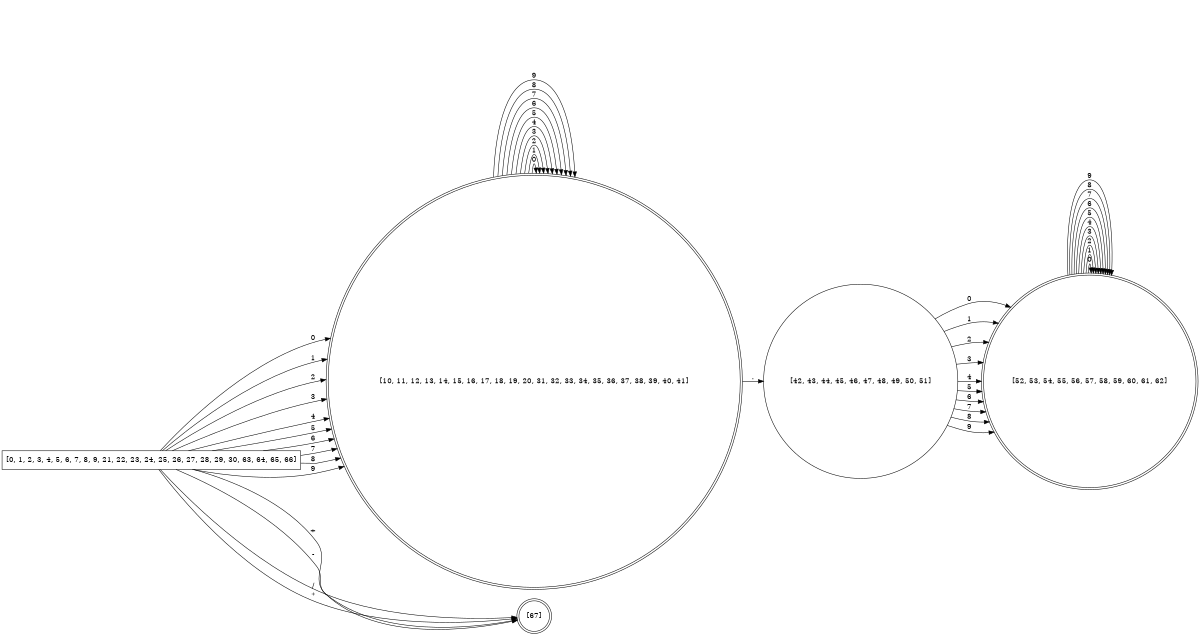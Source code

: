 digraph finite_state_machine {
	rankdir=LR size="8,5"
	node [shape=rectangular]
	"[0, 1, 2, 3, 4, 5, 6, 7, 8, 9, 21, 22, 23, 24, 25, 26, 27, 28, 29, 30, 63, 64, 65, 66]"
	node [shape=doublecircle]
	"[10, 11, 12, 13, 14, 15, 16, 17, 18, 19, 20, 31, 32, 33, 34, 35, 36, 37, 38, 39, 40, 41]"
	node [shape=doublecircle]
	"[10, 11, 12, 13, 14, 15, 16, 17, 18, 19, 20, 31, 32, 33, 34, 35, 36, 37, 38, 39, 40, 41]"
	node [shape=doublecircle]
	"[10, 11, 12, 13, 14, 15, 16, 17, 18, 19, 20, 31, 32, 33, 34, 35, 36, 37, 38, 39, 40, 41]"
	node [shape=doublecircle]
	"[10, 11, 12, 13, 14, 15, 16, 17, 18, 19, 20, 31, 32, 33, 34, 35, 36, 37, 38, 39, 40, 41]"
	node [shape=doublecircle]
	"[10, 11, 12, 13, 14, 15, 16, 17, 18, 19, 20, 31, 32, 33, 34, 35, 36, 37, 38, 39, 40, 41]"
	node [shape=doublecircle]
	"[10, 11, 12, 13, 14, 15, 16, 17, 18, 19, 20, 31, 32, 33, 34, 35, 36, 37, 38, 39, 40, 41]"
	node [shape=doublecircle]
	"[10, 11, 12, 13, 14, 15, 16, 17, 18, 19, 20, 31, 32, 33, 34, 35, 36, 37, 38, 39, 40, 41]"
	node [shape=doublecircle]
	"[10, 11, 12, 13, 14, 15, 16, 17, 18, 19, 20, 31, 32, 33, 34, 35, 36, 37, 38, 39, 40, 41]"
	node [shape=doublecircle]
	"[10, 11, 12, 13, 14, 15, 16, 17, 18, 19, 20, 31, 32, 33, 34, 35, 36, 37, 38, 39, 40, 41]"
	node [shape=doublecircle]
	"[10, 11, 12, 13, 14, 15, 16, 17, 18, 19, 20, 31, 32, 33, 34, 35, 36, 37, 38, 39, 40, 41]"
	node [shape=doublecircle]
	"[67]"
	node [shape=doublecircle]
	"[67]"
	node [shape=doublecircle]
	"[67]"
	node [shape=doublecircle]
	"[67]"
	node [shape=doublecircle]
	"[10, 11, 12, 13, 14, 15, 16, 17, 18, 19, 20, 31, 32, 33, 34, 35, 36, 37, 38, 39, 40, 41]"
	node [shape=doublecircle]
	"[10, 11, 12, 13, 14, 15, 16, 17, 18, 19, 20, 31, 32, 33, 34, 35, 36, 37, 38, 39, 40, 41]"
	node [shape=doublecircle]
	"[10, 11, 12, 13, 14, 15, 16, 17, 18, 19, 20, 31, 32, 33, 34, 35, 36, 37, 38, 39, 40, 41]"
	node [shape=doublecircle]
	"[10, 11, 12, 13, 14, 15, 16, 17, 18, 19, 20, 31, 32, 33, 34, 35, 36, 37, 38, 39, 40, 41]"
	node [shape=doublecircle]
	"[10, 11, 12, 13, 14, 15, 16, 17, 18, 19, 20, 31, 32, 33, 34, 35, 36, 37, 38, 39, 40, 41]"
	node [shape=doublecircle]
	"[10, 11, 12, 13, 14, 15, 16, 17, 18, 19, 20, 31, 32, 33, 34, 35, 36, 37, 38, 39, 40, 41]"
	node [shape=doublecircle]
	"[10, 11, 12, 13, 14, 15, 16, 17, 18, 19, 20, 31, 32, 33, 34, 35, 36, 37, 38, 39, 40, 41]"
	node [shape=doublecircle]
	"[10, 11, 12, 13, 14, 15, 16, 17, 18, 19, 20, 31, 32, 33, 34, 35, 36, 37, 38, 39, 40, 41]"
	node [shape=doublecircle]
	"[10, 11, 12, 13, 14, 15, 16, 17, 18, 19, 20, 31, 32, 33, 34, 35, 36, 37, 38, 39, 40, 41]"
	node [shape=doublecircle]
	"[10, 11, 12, 13, 14, 15, 16, 17, 18, 19, 20, 31, 32, 33, 34, 35, 36, 37, 38, 39, 40, 41]"
	node [shape=doublecircle]
	"[52, 53, 54, 55, 56, 57, 58, 59, 60, 61, 62]"
	node [shape=doublecircle]
	"[52, 53, 54, 55, 56, 57, 58, 59, 60, 61, 62]"
	node [shape=doublecircle]
	"[52, 53, 54, 55, 56, 57, 58, 59, 60, 61, 62]"
	node [shape=doublecircle]
	"[52, 53, 54, 55, 56, 57, 58, 59, 60, 61, 62]"
	node [shape=doublecircle]
	"[52, 53, 54, 55, 56, 57, 58, 59, 60, 61, 62]"
	node [shape=doublecircle]
	"[52, 53, 54, 55, 56, 57, 58, 59, 60, 61, 62]"
	node [shape=doublecircle]
	"[52, 53, 54, 55, 56, 57, 58, 59, 60, 61, 62]"
	node [shape=doublecircle]
	"[52, 53, 54, 55, 56, 57, 58, 59, 60, 61, 62]"
	node [shape=doublecircle]
	"[52, 53, 54, 55, 56, 57, 58, 59, 60, 61, 62]"
	node [shape=doublecircle]
	"[52, 53, 54, 55, 56, 57, 58, 59, 60, 61, 62]"
	node [shape=doublecircle]
	"[52, 53, 54, 55, 56, 57, 58, 59, 60, 61, 62]"
	node [shape=doublecircle]
	"[52, 53, 54, 55, 56, 57, 58, 59, 60, 61, 62]"
	node [shape=doublecircle]
	"[52, 53, 54, 55, 56, 57, 58, 59, 60, 61, 62]"
	node [shape=doublecircle]
	"[52, 53, 54, 55, 56, 57, 58, 59, 60, 61, 62]"
	node [shape=doublecircle]
	"[52, 53, 54, 55, 56, 57, 58, 59, 60, 61, 62]"
	node [shape=doublecircle]
	"[52, 53, 54, 55, 56, 57, 58, 59, 60, 61, 62]"
	node [shape=doublecircle]
	"[52, 53, 54, 55, 56, 57, 58, 59, 60, 61, 62]"
	node [shape=doublecircle]
	"[52, 53, 54, 55, 56, 57, 58, 59, 60, 61, 62]"
	node [shape=doublecircle]
	"[52, 53, 54, 55, 56, 57, 58, 59, 60, 61, 62]"
	node [shape=doublecircle]
	"[52, 53, 54, 55, 56, 57, 58, 59, 60, 61, 62]"
	node [shape=circle]
	"[0, 1, 2, 3, 4, 5, 6, 7, 8, 9, 21, 22, 23, 24, 25, 26, 27, 28, 29, 30, 63, 64, 65, 66]" -> "[10, 11, 12, 13, 14, 15, 16, 17, 18, 19, 20, 31, 32, 33, 34, 35, 36, 37, 38, 39, 40, 41]" [label=0]
	"[0, 1, 2, 3, 4, 5, 6, 7, 8, 9, 21, 22, 23, 24, 25, 26, 27, 28, 29, 30, 63, 64, 65, 66]" -> "[10, 11, 12, 13, 14, 15, 16, 17, 18, 19, 20, 31, 32, 33, 34, 35, 36, 37, 38, 39, 40, 41]" [label=1]
	"[0, 1, 2, 3, 4, 5, 6, 7, 8, 9, 21, 22, 23, 24, 25, 26, 27, 28, 29, 30, 63, 64, 65, 66]" -> "[10, 11, 12, 13, 14, 15, 16, 17, 18, 19, 20, 31, 32, 33, 34, 35, 36, 37, 38, 39, 40, 41]" [label=2]
	"[0, 1, 2, 3, 4, 5, 6, 7, 8, 9, 21, 22, 23, 24, 25, 26, 27, 28, 29, 30, 63, 64, 65, 66]" -> "[10, 11, 12, 13, 14, 15, 16, 17, 18, 19, 20, 31, 32, 33, 34, 35, 36, 37, 38, 39, 40, 41]" [label=3]
	"[0, 1, 2, 3, 4, 5, 6, 7, 8, 9, 21, 22, 23, 24, 25, 26, 27, 28, 29, 30, 63, 64, 65, 66]" -> "[10, 11, 12, 13, 14, 15, 16, 17, 18, 19, 20, 31, 32, 33, 34, 35, 36, 37, 38, 39, 40, 41]" [label=4]
	"[0, 1, 2, 3, 4, 5, 6, 7, 8, 9, 21, 22, 23, 24, 25, 26, 27, 28, 29, 30, 63, 64, 65, 66]" -> "[10, 11, 12, 13, 14, 15, 16, 17, 18, 19, 20, 31, 32, 33, 34, 35, 36, 37, 38, 39, 40, 41]" [label=5]
	"[0, 1, 2, 3, 4, 5, 6, 7, 8, 9, 21, 22, 23, 24, 25, 26, 27, 28, 29, 30, 63, 64, 65, 66]" -> "[10, 11, 12, 13, 14, 15, 16, 17, 18, 19, 20, 31, 32, 33, 34, 35, 36, 37, 38, 39, 40, 41]" [label=6]
	"[0, 1, 2, 3, 4, 5, 6, 7, 8, 9, 21, 22, 23, 24, 25, 26, 27, 28, 29, 30, 63, 64, 65, 66]" -> "[10, 11, 12, 13, 14, 15, 16, 17, 18, 19, 20, 31, 32, 33, 34, 35, 36, 37, 38, 39, 40, 41]" [label=7]
	"[0, 1, 2, 3, 4, 5, 6, 7, 8, 9, 21, 22, 23, 24, 25, 26, 27, 28, 29, 30, 63, 64, 65, 66]" -> "[10, 11, 12, 13, 14, 15, 16, 17, 18, 19, 20, 31, 32, 33, 34, 35, 36, 37, 38, 39, 40, 41]" [label=8]
	"[0, 1, 2, 3, 4, 5, 6, 7, 8, 9, 21, 22, 23, 24, 25, 26, 27, 28, 29, 30, 63, 64, 65, 66]" -> "[10, 11, 12, 13, 14, 15, 16, 17, 18, 19, 20, 31, 32, 33, 34, 35, 36, 37, 38, 39, 40, 41]" [label=9]
	"[0, 1, 2, 3, 4, 5, 6, 7, 8, 9, 21, 22, 23, 24, 25, 26, 27, 28, 29, 30, 63, 64, 65, 66]" -> "[67]" [label="+"]
	"[0, 1, 2, 3, 4, 5, 6, 7, 8, 9, 21, 22, 23, 24, 25, 26, 27, 28, 29, 30, 63, 64, 65, 66]" -> "[67]" [label="-"]
	"[0, 1, 2, 3, 4, 5, 6, 7, 8, 9, 21, 22, 23, 24, 25, 26, 27, 28, 29, 30, 63, 64, 65, 66]" -> "[67]" [label="/"]
	"[0, 1, 2, 3, 4, 5, 6, 7, 8, 9, 21, 22, 23, 24, 25, 26, 27, 28, 29, 30, 63, 64, 65, 66]" -> "[67]" [label="*"]
	"[10, 11, 12, 13, 14, 15, 16, 17, 18, 19, 20, 31, 32, 33, 34, 35, 36, 37, 38, 39, 40, 41]" -> "[10, 11, 12, 13, 14, 15, 16, 17, 18, 19, 20, 31, 32, 33, 34, 35, 36, 37, 38, 39, 40, 41]" [label=0]
	"[10, 11, 12, 13, 14, 15, 16, 17, 18, 19, 20, 31, 32, 33, 34, 35, 36, 37, 38, 39, 40, 41]" -> "[10, 11, 12, 13, 14, 15, 16, 17, 18, 19, 20, 31, 32, 33, 34, 35, 36, 37, 38, 39, 40, 41]" [label=1]
	"[10, 11, 12, 13, 14, 15, 16, 17, 18, 19, 20, 31, 32, 33, 34, 35, 36, 37, 38, 39, 40, 41]" -> "[10, 11, 12, 13, 14, 15, 16, 17, 18, 19, 20, 31, 32, 33, 34, 35, 36, 37, 38, 39, 40, 41]" [label=2]
	"[10, 11, 12, 13, 14, 15, 16, 17, 18, 19, 20, 31, 32, 33, 34, 35, 36, 37, 38, 39, 40, 41]" -> "[10, 11, 12, 13, 14, 15, 16, 17, 18, 19, 20, 31, 32, 33, 34, 35, 36, 37, 38, 39, 40, 41]" [label=3]
	"[10, 11, 12, 13, 14, 15, 16, 17, 18, 19, 20, 31, 32, 33, 34, 35, 36, 37, 38, 39, 40, 41]" -> "[10, 11, 12, 13, 14, 15, 16, 17, 18, 19, 20, 31, 32, 33, 34, 35, 36, 37, 38, 39, 40, 41]" [label=4]
	"[10, 11, 12, 13, 14, 15, 16, 17, 18, 19, 20, 31, 32, 33, 34, 35, 36, 37, 38, 39, 40, 41]" -> "[10, 11, 12, 13, 14, 15, 16, 17, 18, 19, 20, 31, 32, 33, 34, 35, 36, 37, 38, 39, 40, 41]" [label=5]
	"[10, 11, 12, 13, 14, 15, 16, 17, 18, 19, 20, 31, 32, 33, 34, 35, 36, 37, 38, 39, 40, 41]" -> "[10, 11, 12, 13, 14, 15, 16, 17, 18, 19, 20, 31, 32, 33, 34, 35, 36, 37, 38, 39, 40, 41]" [label=6]
	"[10, 11, 12, 13, 14, 15, 16, 17, 18, 19, 20, 31, 32, 33, 34, 35, 36, 37, 38, 39, 40, 41]" -> "[10, 11, 12, 13, 14, 15, 16, 17, 18, 19, 20, 31, 32, 33, 34, 35, 36, 37, 38, 39, 40, 41]" [label=7]
	"[10, 11, 12, 13, 14, 15, 16, 17, 18, 19, 20, 31, 32, 33, 34, 35, 36, 37, 38, 39, 40, 41]" -> "[10, 11, 12, 13, 14, 15, 16, 17, 18, 19, 20, 31, 32, 33, 34, 35, 36, 37, 38, 39, 40, 41]" [label=8]
	"[10, 11, 12, 13, 14, 15, 16, 17, 18, 19, 20, 31, 32, 33, 34, 35, 36, 37, 38, 39, 40, 41]" -> "[10, 11, 12, 13, 14, 15, 16, 17, 18, 19, 20, 31, 32, 33, 34, 35, 36, 37, 38, 39, 40, 41]" [label=9]
	"[10, 11, 12, 13, 14, 15, 16, 17, 18, 19, 20, 31, 32, 33, 34, 35, 36, 37, 38, 39, 40, 41]" -> "[42, 43, 44, 45, 46, 47, 48, 49, 50, 51]" [label="."]
	"[42, 43, 44, 45, 46, 47, 48, 49, 50, 51]" -> "[52, 53, 54, 55, 56, 57, 58, 59, 60, 61, 62]" [label=0]
	"[42, 43, 44, 45, 46, 47, 48, 49, 50, 51]" -> "[52, 53, 54, 55, 56, 57, 58, 59, 60, 61, 62]" [label=1]
	"[42, 43, 44, 45, 46, 47, 48, 49, 50, 51]" -> "[52, 53, 54, 55, 56, 57, 58, 59, 60, 61, 62]" [label=2]
	"[42, 43, 44, 45, 46, 47, 48, 49, 50, 51]" -> "[52, 53, 54, 55, 56, 57, 58, 59, 60, 61, 62]" [label=3]
	"[42, 43, 44, 45, 46, 47, 48, 49, 50, 51]" -> "[52, 53, 54, 55, 56, 57, 58, 59, 60, 61, 62]" [label=4]
	"[42, 43, 44, 45, 46, 47, 48, 49, 50, 51]" -> "[52, 53, 54, 55, 56, 57, 58, 59, 60, 61, 62]" [label=5]
	"[42, 43, 44, 45, 46, 47, 48, 49, 50, 51]" -> "[52, 53, 54, 55, 56, 57, 58, 59, 60, 61, 62]" [label=6]
	"[42, 43, 44, 45, 46, 47, 48, 49, 50, 51]" -> "[52, 53, 54, 55, 56, 57, 58, 59, 60, 61, 62]" [label=7]
	"[42, 43, 44, 45, 46, 47, 48, 49, 50, 51]" -> "[52, 53, 54, 55, 56, 57, 58, 59, 60, 61, 62]" [label=8]
	"[42, 43, 44, 45, 46, 47, 48, 49, 50, 51]" -> "[52, 53, 54, 55, 56, 57, 58, 59, 60, 61, 62]" [label=9]
	"[52, 53, 54, 55, 56, 57, 58, 59, 60, 61, 62]" -> "[52, 53, 54, 55, 56, 57, 58, 59, 60, 61, 62]" [label=0]
	"[52, 53, 54, 55, 56, 57, 58, 59, 60, 61, 62]" -> "[52, 53, 54, 55, 56, 57, 58, 59, 60, 61, 62]" [label=1]
	"[52, 53, 54, 55, 56, 57, 58, 59, 60, 61, 62]" -> "[52, 53, 54, 55, 56, 57, 58, 59, 60, 61, 62]" [label=2]
	"[52, 53, 54, 55, 56, 57, 58, 59, 60, 61, 62]" -> "[52, 53, 54, 55, 56, 57, 58, 59, 60, 61, 62]" [label=3]
	"[52, 53, 54, 55, 56, 57, 58, 59, 60, 61, 62]" -> "[52, 53, 54, 55, 56, 57, 58, 59, 60, 61, 62]" [label=4]
	"[52, 53, 54, 55, 56, 57, 58, 59, 60, 61, 62]" -> "[52, 53, 54, 55, 56, 57, 58, 59, 60, 61, 62]" [label=5]
	"[52, 53, 54, 55, 56, 57, 58, 59, 60, 61, 62]" -> "[52, 53, 54, 55, 56, 57, 58, 59, 60, 61, 62]" [label=6]
	"[52, 53, 54, 55, 56, 57, 58, 59, 60, 61, 62]" -> "[52, 53, 54, 55, 56, 57, 58, 59, 60, 61, 62]" [label=7]
	"[52, 53, 54, 55, 56, 57, 58, 59, 60, 61, 62]" -> "[52, 53, 54, 55, 56, 57, 58, 59, 60, 61, 62]" [label=8]
	"[52, 53, 54, 55, 56, 57, 58, 59, 60, 61, 62]" -> "[52, 53, 54, 55, 56, 57, 58, 59, 60, 61, 62]" [label=9]
}
